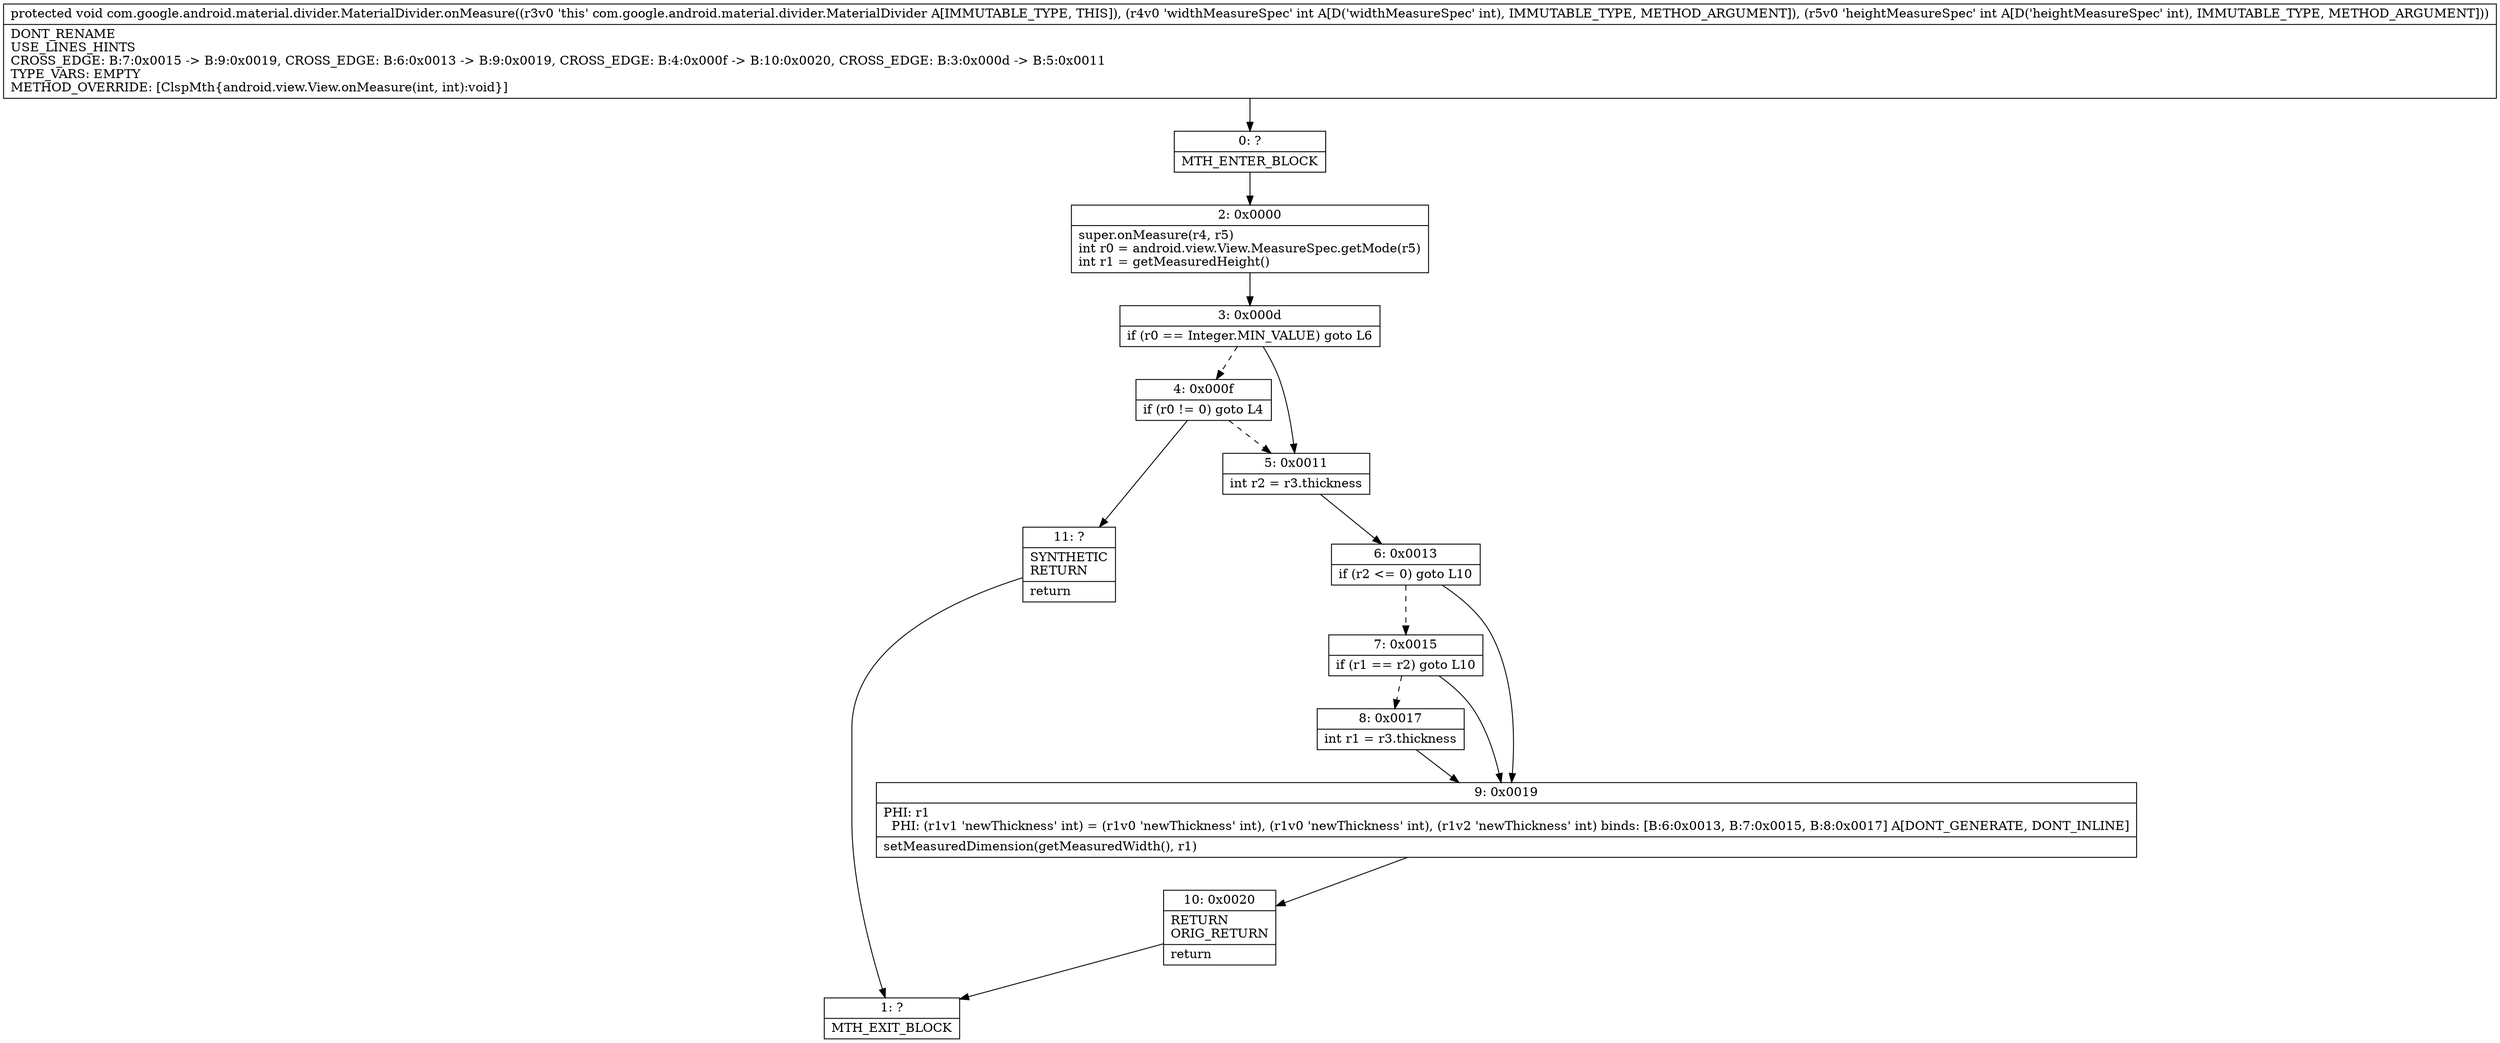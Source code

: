 digraph "CFG forcom.google.android.material.divider.MaterialDivider.onMeasure(II)V" {
Node_0 [shape=record,label="{0\:\ ?|MTH_ENTER_BLOCK\l}"];
Node_2 [shape=record,label="{2\:\ 0x0000|super.onMeasure(r4, r5)\lint r0 = android.view.View.MeasureSpec.getMode(r5)\lint r1 = getMeasuredHeight()\l}"];
Node_3 [shape=record,label="{3\:\ 0x000d|if (r0 == Integer.MIN_VALUE) goto L6\l}"];
Node_4 [shape=record,label="{4\:\ 0x000f|if (r0 != 0) goto L4\l}"];
Node_11 [shape=record,label="{11\:\ ?|SYNTHETIC\lRETURN\l|return\l}"];
Node_1 [shape=record,label="{1\:\ ?|MTH_EXIT_BLOCK\l}"];
Node_5 [shape=record,label="{5\:\ 0x0011|int r2 = r3.thickness\l}"];
Node_6 [shape=record,label="{6\:\ 0x0013|if (r2 \<= 0) goto L10\l}"];
Node_7 [shape=record,label="{7\:\ 0x0015|if (r1 == r2) goto L10\l}"];
Node_8 [shape=record,label="{8\:\ 0x0017|int r1 = r3.thickness\l}"];
Node_9 [shape=record,label="{9\:\ 0x0019|PHI: r1 \l  PHI: (r1v1 'newThickness' int) = (r1v0 'newThickness' int), (r1v0 'newThickness' int), (r1v2 'newThickness' int) binds: [B:6:0x0013, B:7:0x0015, B:8:0x0017] A[DONT_GENERATE, DONT_INLINE]\l|setMeasuredDimension(getMeasuredWidth(), r1)\l}"];
Node_10 [shape=record,label="{10\:\ 0x0020|RETURN\lORIG_RETURN\l|return\l}"];
MethodNode[shape=record,label="{protected void com.google.android.material.divider.MaterialDivider.onMeasure((r3v0 'this' com.google.android.material.divider.MaterialDivider A[IMMUTABLE_TYPE, THIS]), (r4v0 'widthMeasureSpec' int A[D('widthMeasureSpec' int), IMMUTABLE_TYPE, METHOD_ARGUMENT]), (r5v0 'heightMeasureSpec' int A[D('heightMeasureSpec' int), IMMUTABLE_TYPE, METHOD_ARGUMENT]))  | DONT_RENAME\lUSE_LINES_HINTS\lCROSS_EDGE: B:7:0x0015 \-\> B:9:0x0019, CROSS_EDGE: B:6:0x0013 \-\> B:9:0x0019, CROSS_EDGE: B:4:0x000f \-\> B:10:0x0020, CROSS_EDGE: B:3:0x000d \-\> B:5:0x0011\lTYPE_VARS: EMPTY\lMETHOD_OVERRIDE: [ClspMth\{android.view.View.onMeasure(int, int):void\}]\l}"];
MethodNode -> Node_0;Node_0 -> Node_2;
Node_2 -> Node_3;
Node_3 -> Node_4[style=dashed];
Node_3 -> Node_5;
Node_4 -> Node_5[style=dashed];
Node_4 -> Node_11;
Node_11 -> Node_1;
Node_5 -> Node_6;
Node_6 -> Node_7[style=dashed];
Node_6 -> Node_9;
Node_7 -> Node_8[style=dashed];
Node_7 -> Node_9;
Node_8 -> Node_9;
Node_9 -> Node_10;
Node_10 -> Node_1;
}

